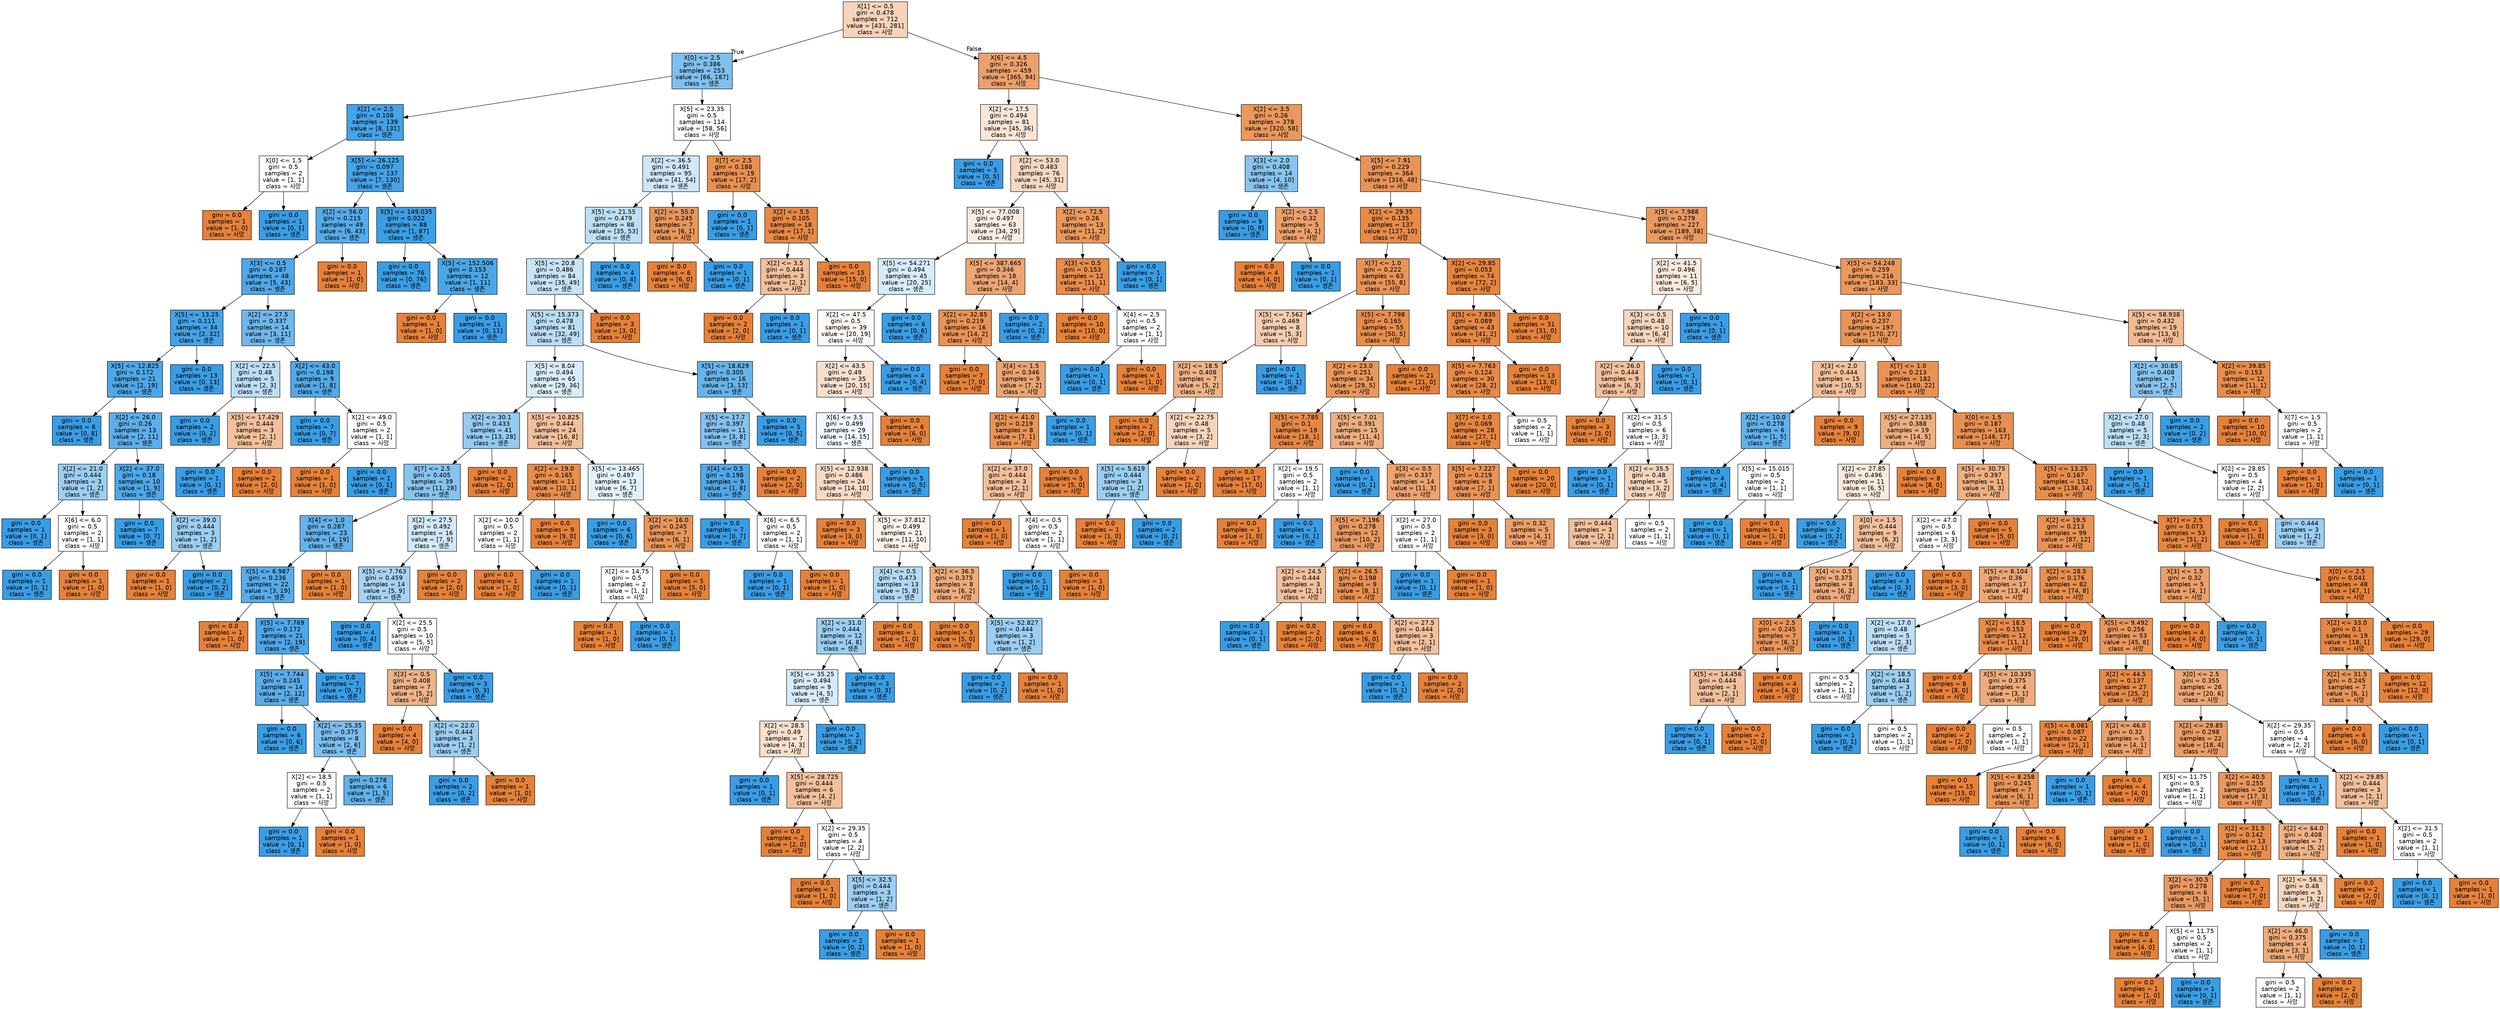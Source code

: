 digraph Tree {
node [shape=box, style="filled", color="black", fontname="helvetica"] ;
edge [fontname="helvetica"] ;
0 [label="X[1] <= 0.5\ngini = 0.478\nsamples = 712\nvalue = [431, 281]\nclass = 사망", fillcolor="#f6d3ba"] ;
1 [label="X[0] <= 2.5\ngini = 0.386\nsamples = 253\nvalue = [66, 187]\nclass = 생존", fillcolor="#7fc0ee"] ;
0 -> 1 [labeldistance=2.5, labelangle=45, headlabel="True"] ;
2 [label="X[2] <= 2.5\ngini = 0.108\nsamples = 139\nvalue = [8, 131]\nclass = 생존", fillcolor="#45a3e7"] ;
1 -> 2 ;
3 [label="X[0] <= 1.5\ngini = 0.5\nsamples = 2\nvalue = [1, 1]\nclass = 사망", fillcolor="#ffffff"] ;
2 -> 3 ;
4 [label="gini = 0.0\nsamples = 1\nvalue = [1, 0]\nclass = 사망", fillcolor="#e58139"] ;
3 -> 4 ;
5 [label="gini = 0.0\nsamples = 1\nvalue = [0, 1]\nclass = 생존", fillcolor="#399de5"] ;
3 -> 5 ;
6 [label="X[5] <= 26.125\ngini = 0.097\nsamples = 137\nvalue = [7, 130]\nclass = 생존", fillcolor="#44a2e6"] ;
2 -> 6 ;
7 [label="X[2] <= 56.0\ngini = 0.215\nsamples = 49\nvalue = [6, 43]\nclass = 생존", fillcolor="#55abe9"] ;
6 -> 7 ;
8 [label="X[3] <= 0.5\ngini = 0.187\nsamples = 48\nvalue = [5, 43]\nclass = 생존", fillcolor="#50a8e8"] ;
7 -> 8 ;
9 [label="X[5] <= 13.25\ngini = 0.111\nsamples = 34\nvalue = [2, 32]\nclass = 생존", fillcolor="#45a3e7"] ;
8 -> 9 ;
10 [label="X[5] <= 12.825\ngini = 0.172\nsamples = 21\nvalue = [2, 19]\nclass = 생존", fillcolor="#4ea7e8"] ;
9 -> 10 ;
11 [label="gini = 0.0\nsamples = 8\nvalue = [0, 8]\nclass = 생존", fillcolor="#399de5"] ;
10 -> 11 ;
12 [label="X[2] <= 26.0\ngini = 0.26\nsamples = 13\nvalue = [2, 11]\nclass = 생존", fillcolor="#5dafea"] ;
10 -> 12 ;
13 [label="X[2] <= 21.0\ngini = 0.444\nsamples = 3\nvalue = [1, 2]\nclass = 생존", fillcolor="#9ccef2"] ;
12 -> 13 ;
14 [label="gini = 0.0\nsamples = 1\nvalue = [0, 1]\nclass = 생존", fillcolor="#399de5"] ;
13 -> 14 ;
15 [label="X[6] <= 6.0\ngini = 0.5\nsamples = 2\nvalue = [1, 1]\nclass = 사망", fillcolor="#ffffff"] ;
13 -> 15 ;
16 [label="gini = 0.0\nsamples = 1\nvalue = [0, 1]\nclass = 생존", fillcolor="#399de5"] ;
15 -> 16 ;
17 [label="gini = 0.0\nsamples = 1\nvalue = [1, 0]\nclass = 사망", fillcolor="#e58139"] ;
15 -> 17 ;
18 [label="X[2] <= 37.0\ngini = 0.18\nsamples = 10\nvalue = [1, 9]\nclass = 생존", fillcolor="#4fa8e8"] ;
12 -> 18 ;
19 [label="gini = 0.0\nsamples = 7\nvalue = [0, 7]\nclass = 생존", fillcolor="#399de5"] ;
18 -> 19 ;
20 [label="X[2] <= 39.0\ngini = 0.444\nsamples = 3\nvalue = [1, 2]\nclass = 생존", fillcolor="#9ccef2"] ;
18 -> 20 ;
21 [label="gini = 0.0\nsamples = 1\nvalue = [1, 0]\nclass = 사망", fillcolor="#e58139"] ;
20 -> 21 ;
22 [label="gini = 0.0\nsamples = 2\nvalue = [0, 2]\nclass = 생존", fillcolor="#399de5"] ;
20 -> 22 ;
23 [label="gini = 0.0\nsamples = 13\nvalue = [0, 13]\nclass = 생존", fillcolor="#399de5"] ;
9 -> 23 ;
24 [label="X[2] <= 27.5\ngini = 0.337\nsamples = 14\nvalue = [3, 11]\nclass = 생존", fillcolor="#6fb8ec"] ;
8 -> 24 ;
25 [label="X[2] <= 22.5\ngini = 0.48\nsamples = 5\nvalue = [2, 3]\nclass = 생존", fillcolor="#bddef6"] ;
24 -> 25 ;
26 [label="gini = 0.0\nsamples = 2\nvalue = [0, 2]\nclass = 생존", fillcolor="#399de5"] ;
25 -> 26 ;
27 [label="X[5] <= 17.429\ngini = 0.444\nsamples = 3\nvalue = [2, 1]\nclass = 사망", fillcolor="#f2c09c"] ;
25 -> 27 ;
28 [label="gini = 0.0\nsamples = 1\nvalue = [0, 1]\nclass = 생존", fillcolor="#399de5"] ;
27 -> 28 ;
29 [label="gini = 0.0\nsamples = 2\nvalue = [2, 0]\nclass = 사망", fillcolor="#e58139"] ;
27 -> 29 ;
30 [label="X[2] <= 43.0\ngini = 0.198\nsamples = 9\nvalue = [1, 8]\nclass = 생존", fillcolor="#52a9e8"] ;
24 -> 30 ;
31 [label="gini = 0.0\nsamples = 7\nvalue = [0, 7]\nclass = 생존", fillcolor="#399de5"] ;
30 -> 31 ;
32 [label="X[2] <= 49.0\ngini = 0.5\nsamples = 2\nvalue = [1, 1]\nclass = 사망", fillcolor="#ffffff"] ;
30 -> 32 ;
33 [label="gini = 0.0\nsamples = 1\nvalue = [1, 0]\nclass = 사망", fillcolor="#e58139"] ;
32 -> 33 ;
34 [label="gini = 0.0\nsamples = 1\nvalue = [0, 1]\nclass = 생존", fillcolor="#399de5"] ;
32 -> 34 ;
35 [label="gini = 0.0\nsamples = 1\nvalue = [1, 0]\nclass = 사망", fillcolor="#e58139"] ;
7 -> 35 ;
36 [label="X[5] <= 149.035\ngini = 0.022\nsamples = 88\nvalue = [1, 87]\nclass = 생존", fillcolor="#3b9ee5"] ;
6 -> 36 ;
37 [label="gini = 0.0\nsamples = 76\nvalue = [0, 76]\nclass = 생존", fillcolor="#399de5"] ;
36 -> 37 ;
38 [label="X[5] <= 152.506\ngini = 0.153\nsamples = 12\nvalue = [1, 11]\nclass = 생존", fillcolor="#4ba6e7"] ;
36 -> 38 ;
39 [label="gini = 0.0\nsamples = 1\nvalue = [1, 0]\nclass = 사망", fillcolor="#e58139"] ;
38 -> 39 ;
40 [label="gini = 0.0\nsamples = 11\nvalue = [0, 11]\nclass = 생존", fillcolor="#399de5"] ;
38 -> 40 ;
41 [label="X[5] <= 23.35\ngini = 0.5\nsamples = 114\nvalue = [58, 56]\nclass = 사망", fillcolor="#fefbf8"] ;
1 -> 41 ;
42 [label="X[2] <= 36.5\ngini = 0.491\nsamples = 95\nvalue = [41, 54]\nclass = 생존", fillcolor="#cfe7f9"] ;
41 -> 42 ;
43 [label="X[5] <= 21.55\ngini = 0.479\nsamples = 88\nvalue = [35, 53]\nclass = 생존", fillcolor="#bcdef6"] ;
42 -> 43 ;
44 [label="X[5] <= 20.8\ngini = 0.486\nsamples = 84\nvalue = [35, 49]\nclass = 생존", fillcolor="#c6e3f8"] ;
43 -> 44 ;
45 [label="X[5] <= 15.373\ngini = 0.478\nsamples = 81\nvalue = [32, 49]\nclass = 생존", fillcolor="#baddf6"] ;
44 -> 45 ;
46 [label="X[5] <= 8.04\ngini = 0.494\nsamples = 65\nvalue = [29, 36]\nclass = 생존", fillcolor="#d9ecfa"] ;
45 -> 46 ;
47 [label="X[2] <= 30.1\ngini = 0.433\nsamples = 41\nvalue = [13, 28]\nclass = 생존", fillcolor="#95caf1"] ;
46 -> 47 ;
48 [label="X[7] <= 2.5\ngini = 0.405\nsamples = 39\nvalue = [11, 28]\nclass = 생존", fillcolor="#87c4ef"] ;
47 -> 48 ;
49 [label="X[4] <= 1.0\ngini = 0.287\nsamples = 23\nvalue = [4, 19]\nclass = 생존", fillcolor="#63b2ea"] ;
48 -> 49 ;
50 [label="X[5] <= 6.987\ngini = 0.236\nsamples = 22\nvalue = [3, 19]\nclass = 생존", fillcolor="#58ace9"] ;
49 -> 50 ;
51 [label="gini = 0.0\nsamples = 1\nvalue = [1, 0]\nclass = 사망", fillcolor="#e58139"] ;
50 -> 51 ;
52 [label="X[5] <= 7.769\ngini = 0.172\nsamples = 21\nvalue = [2, 19]\nclass = 생존", fillcolor="#4ea7e8"] ;
50 -> 52 ;
53 [label="X[5] <= 7.744\ngini = 0.245\nsamples = 14\nvalue = [2, 12]\nclass = 생존", fillcolor="#5aade9"] ;
52 -> 53 ;
54 [label="gini = 0.0\nsamples = 6\nvalue = [0, 6]\nclass = 생존", fillcolor="#399de5"] ;
53 -> 54 ;
55 [label="X[2] <= 25.35\ngini = 0.375\nsamples = 8\nvalue = [2, 6]\nclass = 생존", fillcolor="#7bbeee"] ;
53 -> 55 ;
56 [label="X[2] <= 18.5\ngini = 0.5\nsamples = 2\nvalue = [1, 1]\nclass = 사망", fillcolor="#ffffff"] ;
55 -> 56 ;
57 [label="gini = 0.0\nsamples = 1\nvalue = [0, 1]\nclass = 생존", fillcolor="#399de5"] ;
56 -> 57 ;
58 [label="gini = 0.0\nsamples = 1\nvalue = [1, 0]\nclass = 사망", fillcolor="#e58139"] ;
56 -> 58 ;
59 [label="gini = 0.278\nsamples = 6\nvalue = [1, 5]\nclass = 생존", fillcolor="#61b1ea"] ;
55 -> 59 ;
60 [label="gini = 0.0\nsamples = 7\nvalue = [0, 7]\nclass = 생존", fillcolor="#399de5"] ;
52 -> 60 ;
61 [label="gini = 0.0\nsamples = 1\nvalue = [1, 0]\nclass = 사망", fillcolor="#e58139"] ;
49 -> 61 ;
62 [label="X[2] <= 27.5\ngini = 0.492\nsamples = 16\nvalue = [7, 9]\nclass = 생존", fillcolor="#d3e9f9"] ;
48 -> 62 ;
63 [label="X[5] <= 7.763\ngini = 0.459\nsamples = 14\nvalue = [5, 9]\nclass = 생존", fillcolor="#a7d3f3"] ;
62 -> 63 ;
64 [label="gini = 0.0\nsamples = 4\nvalue = [0, 4]\nclass = 생존", fillcolor="#399de5"] ;
63 -> 64 ;
65 [label="X[2] <= 25.5\ngini = 0.5\nsamples = 10\nvalue = [5, 5]\nclass = 사망", fillcolor="#ffffff"] ;
63 -> 65 ;
66 [label="X[3] <= 0.5\ngini = 0.408\nsamples = 7\nvalue = [5, 2]\nclass = 사망", fillcolor="#efb388"] ;
65 -> 66 ;
67 [label="gini = 0.0\nsamples = 4\nvalue = [4, 0]\nclass = 사망", fillcolor="#e58139"] ;
66 -> 67 ;
68 [label="X[2] <= 22.0\ngini = 0.444\nsamples = 3\nvalue = [1, 2]\nclass = 생존", fillcolor="#9ccef2"] ;
66 -> 68 ;
69 [label="gini = 0.0\nsamples = 2\nvalue = [0, 2]\nclass = 생존", fillcolor="#399de5"] ;
68 -> 69 ;
70 [label="gini = 0.0\nsamples = 1\nvalue = [1, 0]\nclass = 사망", fillcolor="#e58139"] ;
68 -> 70 ;
71 [label="gini = 0.0\nsamples = 3\nvalue = [0, 3]\nclass = 생존", fillcolor="#399de5"] ;
65 -> 71 ;
72 [label="gini = 0.0\nsamples = 2\nvalue = [2, 0]\nclass = 사망", fillcolor="#e58139"] ;
62 -> 72 ;
73 [label="gini = 0.0\nsamples = 2\nvalue = [2, 0]\nclass = 사망", fillcolor="#e58139"] ;
47 -> 73 ;
74 [label="X[5] <= 10.825\ngini = 0.444\nsamples = 24\nvalue = [16, 8]\nclass = 사망", fillcolor="#f2c09c"] ;
46 -> 74 ;
75 [label="X[2] <= 19.0\ngini = 0.165\nsamples = 11\nvalue = [10, 1]\nclass = 사망", fillcolor="#e88e4d"] ;
74 -> 75 ;
76 [label="X[2] <= 10.0\ngini = 0.5\nsamples = 2\nvalue = [1, 1]\nclass = 사망", fillcolor="#ffffff"] ;
75 -> 76 ;
77 [label="gini = 0.0\nsamples = 1\nvalue = [1, 0]\nclass = 사망", fillcolor="#e58139"] ;
76 -> 77 ;
78 [label="gini = 0.0\nsamples = 1\nvalue = [0, 1]\nclass = 생존", fillcolor="#399de5"] ;
76 -> 78 ;
79 [label="gini = 0.0\nsamples = 9\nvalue = [9, 0]\nclass = 사망", fillcolor="#e58139"] ;
75 -> 79 ;
80 [label="X[5] <= 13.465\ngini = 0.497\nsamples = 13\nvalue = [6, 7]\nclass = 생존", fillcolor="#e3f1fb"] ;
74 -> 80 ;
81 [label="gini = 0.0\nsamples = 6\nvalue = [0, 6]\nclass = 생존", fillcolor="#399de5"] ;
80 -> 81 ;
82 [label="X[2] <= 16.0\ngini = 0.245\nsamples = 7\nvalue = [6, 1]\nclass = 사망", fillcolor="#e9965a"] ;
80 -> 82 ;
83 [label="X[2] <= 14.75\ngini = 0.5\nsamples = 2\nvalue = [1, 1]\nclass = 사망", fillcolor="#ffffff"] ;
82 -> 83 ;
84 [label="gini = 0.0\nsamples = 1\nvalue = [1, 0]\nclass = 사망", fillcolor="#e58139"] ;
83 -> 84 ;
85 [label="gini = 0.0\nsamples = 1\nvalue = [0, 1]\nclass = 생존", fillcolor="#399de5"] ;
83 -> 85 ;
86 [label="gini = 0.0\nsamples = 5\nvalue = [5, 0]\nclass = 사망", fillcolor="#e58139"] ;
82 -> 86 ;
87 [label="X[5] <= 18.629\ngini = 0.305\nsamples = 16\nvalue = [3, 13]\nclass = 생존", fillcolor="#67b4eb"] ;
45 -> 87 ;
88 [label="X[5] <= 17.7\ngini = 0.397\nsamples = 11\nvalue = [3, 8]\nclass = 생존", fillcolor="#83c2ef"] ;
87 -> 88 ;
89 [label="X[4] <= 0.5\ngini = 0.198\nsamples = 9\nvalue = [1, 8]\nclass = 생존", fillcolor="#52a9e8"] ;
88 -> 89 ;
90 [label="gini = 0.0\nsamples = 7\nvalue = [0, 7]\nclass = 생존", fillcolor="#399de5"] ;
89 -> 90 ;
91 [label="X[6] <= 6.5\ngini = 0.5\nsamples = 2\nvalue = [1, 1]\nclass = 사망", fillcolor="#ffffff"] ;
89 -> 91 ;
92 [label="gini = 0.0\nsamples = 1\nvalue = [0, 1]\nclass = 생존", fillcolor="#399de5"] ;
91 -> 92 ;
93 [label="gini = 0.0\nsamples = 1\nvalue = [1, 0]\nclass = 사망", fillcolor="#e58139"] ;
91 -> 93 ;
94 [label="gini = 0.0\nsamples = 2\nvalue = [2, 0]\nclass = 사망", fillcolor="#e58139"] ;
88 -> 94 ;
95 [label="gini = 0.0\nsamples = 5\nvalue = [0, 5]\nclass = 생존", fillcolor="#399de5"] ;
87 -> 95 ;
96 [label="gini = 0.0\nsamples = 3\nvalue = [3, 0]\nclass = 사망", fillcolor="#e58139"] ;
44 -> 96 ;
97 [label="gini = 0.0\nsamples = 4\nvalue = [0, 4]\nclass = 생존", fillcolor="#399de5"] ;
43 -> 97 ;
98 [label="X[2] <= 55.0\ngini = 0.245\nsamples = 7\nvalue = [6, 1]\nclass = 사망", fillcolor="#e9965a"] ;
42 -> 98 ;
99 [label="gini = 0.0\nsamples = 6\nvalue = [6, 0]\nclass = 사망", fillcolor="#e58139"] ;
98 -> 99 ;
100 [label="gini = 0.0\nsamples = 1\nvalue = [0, 1]\nclass = 생존", fillcolor="#399de5"] ;
98 -> 100 ;
101 [label="X[7] <= 2.5\ngini = 0.188\nsamples = 19\nvalue = [17, 2]\nclass = 사망", fillcolor="#e89050"] ;
41 -> 101 ;
102 [label="gini = 0.0\nsamples = 1\nvalue = [0, 1]\nclass = 생존", fillcolor="#399de5"] ;
101 -> 102 ;
103 [label="X[2] <= 5.5\ngini = 0.105\nsamples = 18\nvalue = [17, 1]\nclass = 사망", fillcolor="#e78845"] ;
101 -> 103 ;
104 [label="X[2] <= 3.5\ngini = 0.444\nsamples = 3\nvalue = [2, 1]\nclass = 사망", fillcolor="#f2c09c"] ;
103 -> 104 ;
105 [label="gini = 0.0\nsamples = 2\nvalue = [2, 0]\nclass = 사망", fillcolor="#e58139"] ;
104 -> 105 ;
106 [label="gini = 0.0\nsamples = 1\nvalue = [0, 1]\nclass = 생존", fillcolor="#399de5"] ;
104 -> 106 ;
107 [label="gini = 0.0\nsamples = 15\nvalue = [15, 0]\nclass = 사망", fillcolor="#e58139"] ;
103 -> 107 ;
108 [label="X[6] <= 4.5\ngini = 0.326\nsamples = 459\nvalue = [365, 94]\nclass = 사망", fillcolor="#eca16c"] ;
0 -> 108 [labeldistance=2.5, labelangle=-45, headlabel="False"] ;
109 [label="X[2] <= 17.5\ngini = 0.494\nsamples = 81\nvalue = [45, 36]\nclass = 사망", fillcolor="#fae6d7"] ;
108 -> 109 ;
110 [label="gini = 0.0\nsamples = 5\nvalue = [0, 5]\nclass = 생존", fillcolor="#399de5"] ;
109 -> 110 ;
111 [label="X[2] <= 53.0\ngini = 0.483\nsamples = 76\nvalue = [45, 31]\nclass = 사망", fillcolor="#f7d8c1"] ;
109 -> 111 ;
112 [label="X[5] <= 77.008\ngini = 0.497\nsamples = 63\nvalue = [34, 29]\nclass = 사망", fillcolor="#fbece2"] ;
111 -> 112 ;
113 [label="X[5] <= 54.271\ngini = 0.494\nsamples = 45\nvalue = [20, 25]\nclass = 생존", fillcolor="#d7ebfa"] ;
112 -> 113 ;
114 [label="X[2] <= 47.5\ngini = 0.5\nsamples = 39\nvalue = [20, 19]\nclass = 사망", fillcolor="#fef9f5"] ;
113 -> 114 ;
115 [label="X[2] <= 43.5\ngini = 0.49\nsamples = 35\nvalue = [20, 15]\nclass = 사망", fillcolor="#f8e0ce"] ;
114 -> 115 ;
116 [label="X[6] <= 3.5\ngini = 0.499\nsamples = 29\nvalue = [14, 15]\nclass = 생존", fillcolor="#f2f8fd"] ;
115 -> 116 ;
117 [label="X[5] <= 12.938\ngini = 0.486\nsamples = 24\nvalue = [14, 10]\nclass = 사망", fillcolor="#f8dbc6"] ;
116 -> 117 ;
118 [label="gini = 0.0\nsamples = 3\nvalue = [3, 0]\nclass = 사망", fillcolor="#e58139"] ;
117 -> 118 ;
119 [label="X[5] <= 37.812\ngini = 0.499\nsamples = 21\nvalue = [11, 10]\nclass = 사망", fillcolor="#fdf4ed"] ;
117 -> 119 ;
120 [label="X[4] <= 0.5\ngini = 0.473\nsamples = 13\nvalue = [5, 8]\nclass = 생존", fillcolor="#b5daf5"] ;
119 -> 120 ;
121 [label="X[2] <= 31.0\ngini = 0.444\nsamples = 12\nvalue = [4, 8]\nclass = 생존", fillcolor="#9ccef2"] ;
120 -> 121 ;
122 [label="X[5] <= 35.25\ngini = 0.494\nsamples = 9\nvalue = [4, 5]\nclass = 생존", fillcolor="#d7ebfa"] ;
121 -> 122 ;
123 [label="X[2] <= 28.5\ngini = 0.49\nsamples = 7\nvalue = [4, 3]\nclass = 사망", fillcolor="#f8e0ce"] ;
122 -> 123 ;
124 [label="gini = 0.0\nsamples = 1\nvalue = [0, 1]\nclass = 생존", fillcolor="#399de5"] ;
123 -> 124 ;
125 [label="X[5] <= 28.725\ngini = 0.444\nsamples = 6\nvalue = [4, 2]\nclass = 사망", fillcolor="#f2c09c"] ;
123 -> 125 ;
126 [label="gini = 0.0\nsamples = 2\nvalue = [2, 0]\nclass = 사망", fillcolor="#e58139"] ;
125 -> 126 ;
127 [label="X[2] <= 29.35\ngini = 0.5\nsamples = 4\nvalue = [2, 2]\nclass = 사망", fillcolor="#ffffff"] ;
125 -> 127 ;
128 [label="gini = 0.0\nsamples = 1\nvalue = [1, 0]\nclass = 사망", fillcolor="#e58139"] ;
127 -> 128 ;
129 [label="X[5] <= 32.5\ngini = 0.444\nsamples = 3\nvalue = [1, 2]\nclass = 생존", fillcolor="#9ccef2"] ;
127 -> 129 ;
130 [label="gini = 0.0\nsamples = 2\nvalue = [0, 2]\nclass = 생존", fillcolor="#399de5"] ;
129 -> 130 ;
131 [label="gini = 0.0\nsamples = 1\nvalue = [1, 0]\nclass = 사망", fillcolor="#e58139"] ;
129 -> 131 ;
132 [label="gini = 0.0\nsamples = 2\nvalue = [0, 2]\nclass = 생존", fillcolor="#399de5"] ;
122 -> 132 ;
133 [label="gini = 0.0\nsamples = 3\nvalue = [0, 3]\nclass = 생존", fillcolor="#399de5"] ;
121 -> 133 ;
134 [label="gini = 0.0\nsamples = 1\nvalue = [1, 0]\nclass = 사망", fillcolor="#e58139"] ;
120 -> 134 ;
135 [label="X[2] <= 36.5\ngini = 0.375\nsamples = 8\nvalue = [6, 2]\nclass = 사망", fillcolor="#eeab7b"] ;
119 -> 135 ;
136 [label="gini = 0.0\nsamples = 5\nvalue = [5, 0]\nclass = 사망", fillcolor="#e58139"] ;
135 -> 136 ;
137 [label="X[5] <= 52.827\ngini = 0.444\nsamples = 3\nvalue = [1, 2]\nclass = 생존", fillcolor="#9ccef2"] ;
135 -> 137 ;
138 [label="gini = 0.0\nsamples = 2\nvalue = [0, 2]\nclass = 생존", fillcolor="#399de5"] ;
137 -> 138 ;
139 [label="gini = 0.0\nsamples = 1\nvalue = [1, 0]\nclass = 사망", fillcolor="#e58139"] ;
137 -> 139 ;
140 [label="gini = 0.0\nsamples = 5\nvalue = [0, 5]\nclass = 생존", fillcolor="#399de5"] ;
116 -> 140 ;
141 [label="gini = 0.0\nsamples = 6\nvalue = [6, 0]\nclass = 사망", fillcolor="#e58139"] ;
115 -> 141 ;
142 [label="gini = 0.0\nsamples = 4\nvalue = [0, 4]\nclass = 생존", fillcolor="#399de5"] ;
114 -> 142 ;
143 [label="gini = 0.0\nsamples = 6\nvalue = [0, 6]\nclass = 생존", fillcolor="#399de5"] ;
113 -> 143 ;
144 [label="X[5] <= 387.665\ngini = 0.346\nsamples = 18\nvalue = [14, 4]\nclass = 사망", fillcolor="#eca572"] ;
112 -> 144 ;
145 [label="X[2] <= 32.85\ngini = 0.219\nsamples = 16\nvalue = [14, 2]\nclass = 사망", fillcolor="#e99355"] ;
144 -> 145 ;
146 [label="gini = 0.0\nsamples = 7\nvalue = [7, 0]\nclass = 사망", fillcolor="#e58139"] ;
145 -> 146 ;
147 [label="X[4] <= 1.5\ngini = 0.346\nsamples = 9\nvalue = [7, 2]\nclass = 사망", fillcolor="#eca572"] ;
145 -> 147 ;
148 [label="X[2] <= 41.0\ngini = 0.219\nsamples = 8\nvalue = [7, 1]\nclass = 사망", fillcolor="#e99355"] ;
147 -> 148 ;
149 [label="X[2] <= 37.0\ngini = 0.444\nsamples = 3\nvalue = [2, 1]\nclass = 사망", fillcolor="#f2c09c"] ;
148 -> 149 ;
150 [label="gini = 0.0\nsamples = 1\nvalue = [1, 0]\nclass = 사망", fillcolor="#e58139"] ;
149 -> 150 ;
151 [label="X[4] <= 0.5\ngini = 0.5\nsamples = 2\nvalue = [1, 1]\nclass = 사망", fillcolor="#ffffff"] ;
149 -> 151 ;
152 [label="gini = 0.0\nsamples = 1\nvalue = [0, 1]\nclass = 생존", fillcolor="#399de5"] ;
151 -> 152 ;
153 [label="gini = 0.0\nsamples = 1\nvalue = [1, 0]\nclass = 사망", fillcolor="#e58139"] ;
151 -> 153 ;
154 [label="gini = 0.0\nsamples = 5\nvalue = [5, 0]\nclass = 사망", fillcolor="#e58139"] ;
148 -> 154 ;
155 [label="gini = 0.0\nsamples = 1\nvalue = [0, 1]\nclass = 생존", fillcolor="#399de5"] ;
147 -> 155 ;
156 [label="gini = 0.0\nsamples = 2\nvalue = [0, 2]\nclass = 생존", fillcolor="#399de5"] ;
144 -> 156 ;
157 [label="X[2] <= 72.5\ngini = 0.26\nsamples = 13\nvalue = [11, 2]\nclass = 사망", fillcolor="#ea985d"] ;
111 -> 157 ;
158 [label="X[3] <= 0.5\ngini = 0.153\nsamples = 12\nvalue = [11, 1]\nclass = 사망", fillcolor="#e78c4b"] ;
157 -> 158 ;
159 [label="gini = 0.0\nsamples = 10\nvalue = [10, 0]\nclass = 사망", fillcolor="#e58139"] ;
158 -> 159 ;
160 [label="X[4] <= 2.5\ngini = 0.5\nsamples = 2\nvalue = [1, 1]\nclass = 사망", fillcolor="#ffffff"] ;
158 -> 160 ;
161 [label="gini = 0.0\nsamples = 1\nvalue = [0, 1]\nclass = 생존", fillcolor="#399de5"] ;
160 -> 161 ;
162 [label="gini = 0.0\nsamples = 1\nvalue = [1, 0]\nclass = 사망", fillcolor="#e58139"] ;
160 -> 162 ;
163 [label="gini = 0.0\nsamples = 1\nvalue = [0, 1]\nclass = 생존", fillcolor="#399de5"] ;
157 -> 163 ;
164 [label="X[2] <= 3.5\ngini = 0.26\nsamples = 378\nvalue = [320, 58]\nclass = 사망", fillcolor="#ea985d"] ;
108 -> 164 ;
165 [label="X[3] <= 2.0\ngini = 0.408\nsamples = 14\nvalue = [4, 10]\nclass = 생존", fillcolor="#88c4ef"] ;
164 -> 165 ;
166 [label="gini = 0.0\nsamples = 9\nvalue = [0, 9]\nclass = 생존", fillcolor="#399de5"] ;
165 -> 166 ;
167 [label="X[2] <= 2.5\ngini = 0.32\nsamples = 5\nvalue = [4, 1]\nclass = 사망", fillcolor="#eca06a"] ;
165 -> 167 ;
168 [label="gini = 0.0\nsamples = 4\nvalue = [4, 0]\nclass = 사망", fillcolor="#e58139"] ;
167 -> 168 ;
169 [label="gini = 0.0\nsamples = 1\nvalue = [0, 1]\nclass = 생존", fillcolor="#399de5"] ;
167 -> 169 ;
170 [label="X[5] <= 7.91\ngini = 0.229\nsamples = 364\nvalue = [316, 48]\nclass = 사망", fillcolor="#e99457"] ;
164 -> 170 ;
171 [label="X[2] <= 29.35\ngini = 0.135\nsamples = 137\nvalue = [127, 10]\nclass = 사망", fillcolor="#e78b49"] ;
170 -> 171 ;
172 [label="X[7] <= 1.0\ngini = 0.222\nsamples = 63\nvalue = [55, 8]\nclass = 사망", fillcolor="#e99356"] ;
171 -> 172 ;
173 [label="X[5] <= 7.562\ngini = 0.469\nsamples = 8\nvalue = [5, 3]\nclass = 사망", fillcolor="#f5cdb0"] ;
172 -> 173 ;
174 [label="X[2] <= 18.5\ngini = 0.408\nsamples = 7\nvalue = [5, 2]\nclass = 사망", fillcolor="#efb388"] ;
173 -> 174 ;
175 [label="gini = 0.0\nsamples = 2\nvalue = [2, 0]\nclass = 사망", fillcolor="#e58139"] ;
174 -> 175 ;
176 [label="X[2] <= 22.75\ngini = 0.48\nsamples = 5\nvalue = [3, 2]\nclass = 사망", fillcolor="#f6d5bd"] ;
174 -> 176 ;
177 [label="X[5] <= 5.619\ngini = 0.444\nsamples = 3\nvalue = [1, 2]\nclass = 생존", fillcolor="#9ccef2"] ;
176 -> 177 ;
178 [label="gini = 0.0\nsamples = 1\nvalue = [1, 0]\nclass = 사망", fillcolor="#e58139"] ;
177 -> 178 ;
179 [label="gini = 0.0\nsamples = 2\nvalue = [0, 2]\nclass = 생존", fillcolor="#399de5"] ;
177 -> 179 ;
180 [label="gini = 0.0\nsamples = 2\nvalue = [2, 0]\nclass = 사망", fillcolor="#e58139"] ;
176 -> 180 ;
181 [label="gini = 0.0\nsamples = 1\nvalue = [0, 1]\nclass = 생존", fillcolor="#399de5"] ;
173 -> 181 ;
182 [label="X[5] <= 7.798\ngini = 0.165\nsamples = 55\nvalue = [50, 5]\nclass = 사망", fillcolor="#e88e4d"] ;
172 -> 182 ;
183 [label="X[2] <= 23.0\ngini = 0.251\nsamples = 34\nvalue = [29, 5]\nclass = 사망", fillcolor="#e9975b"] ;
182 -> 183 ;
184 [label="X[5] <= 7.785\ngini = 0.1\nsamples = 19\nvalue = [18, 1]\nclass = 사망", fillcolor="#e68844"] ;
183 -> 184 ;
185 [label="gini = 0.0\nsamples = 17\nvalue = [17, 0]\nclass = 사망", fillcolor="#e58139"] ;
184 -> 185 ;
186 [label="X[2] <= 19.5\ngini = 0.5\nsamples = 2\nvalue = [1, 1]\nclass = 사망", fillcolor="#ffffff"] ;
184 -> 186 ;
187 [label="gini = 0.0\nsamples = 1\nvalue = [1, 0]\nclass = 사망", fillcolor="#e58139"] ;
186 -> 187 ;
188 [label="gini = 0.0\nsamples = 1\nvalue = [0, 1]\nclass = 생존", fillcolor="#399de5"] ;
186 -> 188 ;
189 [label="X[5] <= 7.01\ngini = 0.391\nsamples = 15\nvalue = [11, 4]\nclass = 사망", fillcolor="#eeaf81"] ;
183 -> 189 ;
190 [label="gini = 0.0\nsamples = 1\nvalue = [0, 1]\nclass = 생존", fillcolor="#399de5"] ;
189 -> 190 ;
191 [label="X[3] <= 0.5\ngini = 0.337\nsamples = 14\nvalue = [11, 3]\nclass = 사망", fillcolor="#eca36f"] ;
189 -> 191 ;
192 [label="X[5] <= 7.196\ngini = 0.278\nsamples = 12\nvalue = [10, 2]\nclass = 사망", fillcolor="#ea9a61"] ;
191 -> 192 ;
193 [label="X[2] <= 24.5\ngini = 0.444\nsamples = 3\nvalue = [2, 1]\nclass = 사망", fillcolor="#f2c09c"] ;
192 -> 193 ;
194 [label="gini = 0.0\nsamples = 1\nvalue = [0, 1]\nclass = 생존", fillcolor="#399de5"] ;
193 -> 194 ;
195 [label="gini = 0.0\nsamples = 2\nvalue = [2, 0]\nclass = 사망", fillcolor="#e58139"] ;
193 -> 195 ;
196 [label="X[2] <= 26.5\ngini = 0.198\nsamples = 9\nvalue = [8, 1]\nclass = 사망", fillcolor="#e89152"] ;
192 -> 196 ;
197 [label="gini = 0.0\nsamples = 6\nvalue = [6, 0]\nclass = 사망", fillcolor="#e58139"] ;
196 -> 197 ;
198 [label="X[2] <= 27.5\ngini = 0.444\nsamples = 3\nvalue = [2, 1]\nclass = 사망", fillcolor="#f2c09c"] ;
196 -> 198 ;
199 [label="gini = 0.0\nsamples = 1\nvalue = [0, 1]\nclass = 생존", fillcolor="#399de5"] ;
198 -> 199 ;
200 [label="gini = 0.0\nsamples = 2\nvalue = [2, 0]\nclass = 사망", fillcolor="#e58139"] ;
198 -> 200 ;
201 [label="X[2] <= 27.0\ngini = 0.5\nsamples = 2\nvalue = [1, 1]\nclass = 사망", fillcolor="#ffffff"] ;
191 -> 201 ;
202 [label="gini = 0.0\nsamples = 1\nvalue = [0, 1]\nclass = 생존", fillcolor="#399de5"] ;
201 -> 202 ;
203 [label="gini = 0.0\nsamples = 1\nvalue = [1, 0]\nclass = 사망", fillcolor="#e58139"] ;
201 -> 203 ;
204 [label="gini = 0.0\nsamples = 21\nvalue = [21, 0]\nclass = 사망", fillcolor="#e58139"] ;
182 -> 204 ;
205 [label="X[2] <= 29.85\ngini = 0.053\nsamples = 74\nvalue = [72, 2]\nclass = 사망", fillcolor="#e6843e"] ;
171 -> 205 ;
206 [label="X[5] <= 7.835\ngini = 0.089\nsamples = 43\nvalue = [41, 2]\nclass = 사망", fillcolor="#e68743"] ;
205 -> 206 ;
207 [label="X[5] <= 7.763\ngini = 0.124\nsamples = 30\nvalue = [28, 2]\nclass = 사망", fillcolor="#e78a47"] ;
206 -> 207 ;
208 [label="X[7] <= 1.0\ngini = 0.069\nsamples = 28\nvalue = [27, 1]\nclass = 사망", fillcolor="#e68640"] ;
207 -> 208 ;
209 [label="X[5] <= 7.227\ngini = 0.219\nsamples = 8\nvalue = [7, 1]\nclass = 사망", fillcolor="#e99355"] ;
208 -> 209 ;
210 [label="gini = 0.0\nsamples = 3\nvalue = [3, 0]\nclass = 사망", fillcolor="#e58139"] ;
209 -> 210 ;
211 [label="gini = 0.32\nsamples = 5\nvalue = [4, 1]\nclass = 사망", fillcolor="#eca06a"] ;
209 -> 211 ;
212 [label="gini = 0.0\nsamples = 20\nvalue = [20, 0]\nclass = 사망", fillcolor="#e58139"] ;
208 -> 212 ;
213 [label="gini = 0.5\nsamples = 2\nvalue = [1, 1]\nclass = 사망", fillcolor="#ffffff"] ;
207 -> 213 ;
214 [label="gini = 0.0\nsamples = 13\nvalue = [13, 0]\nclass = 사망", fillcolor="#e58139"] ;
206 -> 214 ;
215 [label="gini = 0.0\nsamples = 31\nvalue = [31, 0]\nclass = 사망", fillcolor="#e58139"] ;
205 -> 215 ;
216 [label="X[5] <= 7.988\ngini = 0.279\nsamples = 227\nvalue = [189, 38]\nclass = 사망", fillcolor="#ea9a61"] ;
170 -> 216 ;
217 [label="X[2] <= 41.5\ngini = 0.496\nsamples = 11\nvalue = [6, 5]\nclass = 사망", fillcolor="#fbeade"] ;
216 -> 217 ;
218 [label="X[3] <= 0.5\ngini = 0.48\nsamples = 10\nvalue = [6, 4]\nclass = 사망", fillcolor="#f6d5bd"] ;
217 -> 218 ;
219 [label="X[2] <= 26.0\ngini = 0.444\nsamples = 9\nvalue = [6, 3]\nclass = 사망", fillcolor="#f2c09c"] ;
218 -> 219 ;
220 [label="gini = 0.0\nsamples = 3\nvalue = [3, 0]\nclass = 사망", fillcolor="#e58139"] ;
219 -> 220 ;
221 [label="X[2] <= 31.5\ngini = 0.5\nsamples = 6\nvalue = [3, 3]\nclass = 사망", fillcolor="#ffffff"] ;
219 -> 221 ;
222 [label="gini = 0.0\nsamples = 1\nvalue = [0, 1]\nclass = 생존", fillcolor="#399de5"] ;
221 -> 222 ;
223 [label="X[2] <= 35.5\ngini = 0.48\nsamples = 5\nvalue = [3, 2]\nclass = 사망", fillcolor="#f6d5bd"] ;
221 -> 223 ;
224 [label="gini = 0.444\nsamples = 3\nvalue = [2, 1]\nclass = 사망", fillcolor="#f2c09c"] ;
223 -> 224 ;
225 [label="gini = 0.5\nsamples = 2\nvalue = [1, 1]\nclass = 사망", fillcolor="#ffffff"] ;
223 -> 225 ;
226 [label="gini = 0.0\nsamples = 1\nvalue = [0, 1]\nclass = 생존", fillcolor="#399de5"] ;
218 -> 226 ;
227 [label="gini = 0.0\nsamples = 1\nvalue = [0, 1]\nclass = 생존", fillcolor="#399de5"] ;
217 -> 227 ;
228 [label="X[5] <= 54.248\ngini = 0.259\nsamples = 216\nvalue = [183, 33]\nclass = 사망", fillcolor="#ea985d"] ;
216 -> 228 ;
229 [label="X[2] <= 13.0\ngini = 0.237\nsamples = 197\nvalue = [170, 27]\nclass = 사망", fillcolor="#e99558"] ;
228 -> 229 ;
230 [label="X[3] <= 2.0\ngini = 0.444\nsamples = 15\nvalue = [10, 5]\nclass = 사망", fillcolor="#f2c09c"] ;
229 -> 230 ;
231 [label="X[2] <= 10.0\ngini = 0.278\nsamples = 6\nvalue = [1, 5]\nclass = 생존", fillcolor="#61b1ea"] ;
230 -> 231 ;
232 [label="gini = 0.0\nsamples = 4\nvalue = [0, 4]\nclass = 생존", fillcolor="#399de5"] ;
231 -> 232 ;
233 [label="X[5] <= 15.015\ngini = 0.5\nsamples = 2\nvalue = [1, 1]\nclass = 사망", fillcolor="#ffffff"] ;
231 -> 233 ;
234 [label="gini = 0.0\nsamples = 1\nvalue = [0, 1]\nclass = 생존", fillcolor="#399de5"] ;
233 -> 234 ;
235 [label="gini = 0.0\nsamples = 1\nvalue = [1, 0]\nclass = 사망", fillcolor="#e58139"] ;
233 -> 235 ;
236 [label="gini = 0.0\nsamples = 9\nvalue = [9, 0]\nclass = 사망", fillcolor="#e58139"] ;
230 -> 236 ;
237 [label="X[7] <= 1.0\ngini = 0.213\nsamples = 182\nvalue = [160, 22]\nclass = 사망", fillcolor="#e99254"] ;
229 -> 237 ;
238 [label="X[5] <= 27.135\ngini = 0.388\nsamples = 19\nvalue = [14, 5]\nclass = 사망", fillcolor="#eeae80"] ;
237 -> 238 ;
239 [label="X[2] <= 27.85\ngini = 0.496\nsamples = 11\nvalue = [6, 5]\nclass = 사망", fillcolor="#fbeade"] ;
238 -> 239 ;
240 [label="gini = 0.0\nsamples = 2\nvalue = [0, 2]\nclass = 생존", fillcolor="#399de5"] ;
239 -> 240 ;
241 [label="X[0] <= 1.5\ngini = 0.444\nsamples = 9\nvalue = [6, 3]\nclass = 사망", fillcolor="#f2c09c"] ;
239 -> 241 ;
242 [label="gini = 0.0\nsamples = 1\nvalue = [0, 1]\nclass = 생존", fillcolor="#399de5"] ;
241 -> 242 ;
243 [label="X[4] <= 0.5\ngini = 0.375\nsamples = 8\nvalue = [6, 2]\nclass = 사망", fillcolor="#eeab7b"] ;
241 -> 243 ;
244 [label="X[0] <= 2.5\ngini = 0.245\nsamples = 7\nvalue = [6, 1]\nclass = 사망", fillcolor="#e9965a"] ;
243 -> 244 ;
245 [label="X[5] <= 14.456\ngini = 0.444\nsamples = 3\nvalue = [2, 1]\nclass = 사망", fillcolor="#f2c09c"] ;
244 -> 245 ;
246 [label="gini = 0.0\nsamples = 1\nvalue = [0, 1]\nclass = 생존", fillcolor="#399de5"] ;
245 -> 246 ;
247 [label="gini = 0.0\nsamples = 2\nvalue = [2, 0]\nclass = 사망", fillcolor="#e58139"] ;
245 -> 247 ;
248 [label="gini = 0.0\nsamples = 4\nvalue = [4, 0]\nclass = 사망", fillcolor="#e58139"] ;
244 -> 248 ;
249 [label="gini = 0.0\nsamples = 1\nvalue = [0, 1]\nclass = 생존", fillcolor="#399de5"] ;
243 -> 249 ;
250 [label="gini = 0.0\nsamples = 8\nvalue = [8, 0]\nclass = 사망", fillcolor="#e58139"] ;
238 -> 250 ;
251 [label="X[0] <= 1.5\ngini = 0.187\nsamples = 163\nvalue = [146, 17]\nclass = 사망", fillcolor="#e89050"] ;
237 -> 251 ;
252 [label="X[5] <= 30.75\ngini = 0.397\nsamples = 11\nvalue = [8, 3]\nclass = 사망", fillcolor="#efb083"] ;
251 -> 252 ;
253 [label="X[2] <= 47.0\ngini = 0.5\nsamples = 6\nvalue = [3, 3]\nclass = 사망", fillcolor="#ffffff"] ;
252 -> 253 ;
254 [label="gini = 0.0\nsamples = 3\nvalue = [0, 3]\nclass = 생존", fillcolor="#399de5"] ;
253 -> 254 ;
255 [label="gini = 0.0\nsamples = 3\nvalue = [3, 0]\nclass = 사망", fillcolor="#e58139"] ;
253 -> 255 ;
256 [label="gini = 0.0\nsamples = 5\nvalue = [5, 0]\nclass = 사망", fillcolor="#e58139"] ;
252 -> 256 ;
257 [label="X[5] <= 13.25\ngini = 0.167\nsamples = 152\nvalue = [138, 14]\nclass = 사망", fillcolor="#e88e4d"] ;
251 -> 257 ;
258 [label="X[2] <= 19.5\ngini = 0.213\nsamples = 99\nvalue = [87, 12]\nclass = 사망", fillcolor="#e99254"] ;
257 -> 258 ;
259 [label="X[5] <= 8.104\ngini = 0.36\nsamples = 17\nvalue = [13, 4]\nclass = 사망", fillcolor="#eda876"] ;
258 -> 259 ;
260 [label="X[2] <= 17.0\ngini = 0.48\nsamples = 5\nvalue = [2, 3]\nclass = 생존", fillcolor="#bddef6"] ;
259 -> 260 ;
261 [label="gini = 0.5\nsamples = 2\nvalue = [1, 1]\nclass = 사망", fillcolor="#ffffff"] ;
260 -> 261 ;
262 [label="X[2] <= 18.5\ngini = 0.444\nsamples = 3\nvalue = [1, 2]\nclass = 생존", fillcolor="#9ccef2"] ;
260 -> 262 ;
263 [label="gini = 0.0\nsamples = 1\nvalue = [0, 1]\nclass = 생존", fillcolor="#399de5"] ;
262 -> 263 ;
264 [label="gini = 0.5\nsamples = 2\nvalue = [1, 1]\nclass = 사망", fillcolor="#ffffff"] ;
262 -> 264 ;
265 [label="X[2] <= 18.5\ngini = 0.153\nsamples = 12\nvalue = [11, 1]\nclass = 사망", fillcolor="#e78c4b"] ;
259 -> 265 ;
266 [label="gini = 0.0\nsamples = 8\nvalue = [8, 0]\nclass = 사망", fillcolor="#e58139"] ;
265 -> 266 ;
267 [label="X[5] <= 10.335\ngini = 0.375\nsamples = 4\nvalue = [3, 1]\nclass = 사망", fillcolor="#eeab7b"] ;
265 -> 267 ;
268 [label="gini = 0.0\nsamples = 2\nvalue = [2, 0]\nclass = 사망", fillcolor="#e58139"] ;
267 -> 268 ;
269 [label="gini = 0.5\nsamples = 2\nvalue = [1, 1]\nclass = 사망", fillcolor="#ffffff"] ;
267 -> 269 ;
270 [label="X[2] <= 28.5\ngini = 0.176\nsamples = 82\nvalue = [74, 8]\nclass = 사망", fillcolor="#e88f4e"] ;
258 -> 270 ;
271 [label="gini = 0.0\nsamples = 29\nvalue = [29, 0]\nclass = 사망", fillcolor="#e58139"] ;
270 -> 271 ;
272 [label="X[5] <= 9.492\ngini = 0.256\nsamples = 53\nvalue = [45, 8]\nclass = 사망", fillcolor="#ea975c"] ;
270 -> 272 ;
273 [label="X[2] <= 44.5\ngini = 0.137\nsamples = 27\nvalue = [25, 2]\nclass = 사망", fillcolor="#e78b49"] ;
272 -> 273 ;
274 [label="X[5] <= 8.081\ngini = 0.087\nsamples = 22\nvalue = [21, 1]\nclass = 사망", fillcolor="#e68742"] ;
273 -> 274 ;
275 [label="gini = 0.0\nsamples = 15\nvalue = [15, 0]\nclass = 사망", fillcolor="#e58139"] ;
274 -> 275 ;
276 [label="X[5] <= 8.258\ngini = 0.245\nsamples = 7\nvalue = [6, 1]\nclass = 사망", fillcolor="#e9965a"] ;
274 -> 276 ;
277 [label="gini = 0.0\nsamples = 1\nvalue = [0, 1]\nclass = 생존", fillcolor="#399de5"] ;
276 -> 277 ;
278 [label="gini = 0.0\nsamples = 6\nvalue = [6, 0]\nclass = 사망", fillcolor="#e58139"] ;
276 -> 278 ;
279 [label="X[2] <= 46.0\ngini = 0.32\nsamples = 5\nvalue = [4, 1]\nclass = 사망", fillcolor="#eca06a"] ;
273 -> 279 ;
280 [label="gini = 0.0\nsamples = 1\nvalue = [0, 1]\nclass = 생존", fillcolor="#399de5"] ;
279 -> 280 ;
281 [label="gini = 0.0\nsamples = 4\nvalue = [4, 0]\nclass = 사망", fillcolor="#e58139"] ;
279 -> 281 ;
282 [label="X[0] <= 2.5\ngini = 0.355\nsamples = 26\nvalue = [20, 6]\nclass = 사망", fillcolor="#eda774"] ;
272 -> 282 ;
283 [label="X[2] <= 29.85\ngini = 0.298\nsamples = 22\nvalue = [18, 4]\nclass = 사망", fillcolor="#eb9d65"] ;
282 -> 283 ;
284 [label="X[5] <= 11.75\ngini = 0.5\nsamples = 2\nvalue = [1, 1]\nclass = 사망", fillcolor="#ffffff"] ;
283 -> 284 ;
285 [label="gini = 0.0\nsamples = 1\nvalue = [1, 0]\nclass = 사망", fillcolor="#e58139"] ;
284 -> 285 ;
286 [label="gini = 0.0\nsamples = 1\nvalue = [0, 1]\nclass = 생존", fillcolor="#399de5"] ;
284 -> 286 ;
287 [label="X[2] <= 40.5\ngini = 0.255\nsamples = 20\nvalue = [17, 3]\nclass = 사망", fillcolor="#ea975c"] ;
283 -> 287 ;
288 [label="X[2] <= 31.5\ngini = 0.142\nsamples = 13\nvalue = [12, 1]\nclass = 사망", fillcolor="#e78c49"] ;
287 -> 288 ;
289 [label="X[2] <= 30.5\ngini = 0.278\nsamples = 6\nvalue = [5, 1]\nclass = 사망", fillcolor="#ea9a61"] ;
288 -> 289 ;
290 [label="gini = 0.0\nsamples = 4\nvalue = [4, 0]\nclass = 사망", fillcolor="#e58139"] ;
289 -> 290 ;
291 [label="X[5] <= 11.75\ngini = 0.5\nsamples = 2\nvalue = [1, 1]\nclass = 사망", fillcolor="#ffffff"] ;
289 -> 291 ;
292 [label="gini = 0.0\nsamples = 1\nvalue = [1, 0]\nclass = 사망", fillcolor="#e58139"] ;
291 -> 292 ;
293 [label="gini = 0.0\nsamples = 1\nvalue = [0, 1]\nclass = 생존", fillcolor="#399de5"] ;
291 -> 293 ;
294 [label="gini = 0.0\nsamples = 7\nvalue = [7, 0]\nclass = 사망", fillcolor="#e58139"] ;
288 -> 294 ;
295 [label="X[2] <= 64.0\ngini = 0.408\nsamples = 7\nvalue = [5, 2]\nclass = 사망", fillcolor="#efb388"] ;
287 -> 295 ;
296 [label="X[2] <= 56.5\ngini = 0.48\nsamples = 5\nvalue = [3, 2]\nclass = 사망", fillcolor="#f6d5bd"] ;
295 -> 296 ;
297 [label="X[2] <= 46.0\ngini = 0.375\nsamples = 4\nvalue = [3, 1]\nclass = 사망", fillcolor="#eeab7b"] ;
296 -> 297 ;
298 [label="gini = 0.5\nsamples = 2\nvalue = [1, 1]\nclass = 사망", fillcolor="#ffffff"] ;
297 -> 298 ;
299 [label="gini = 0.0\nsamples = 2\nvalue = [2, 0]\nclass = 사망", fillcolor="#e58139"] ;
297 -> 299 ;
300 [label="gini = 0.0\nsamples = 1\nvalue = [0, 1]\nclass = 생존", fillcolor="#399de5"] ;
296 -> 300 ;
301 [label="gini = 0.0\nsamples = 2\nvalue = [2, 0]\nclass = 사망", fillcolor="#e58139"] ;
295 -> 301 ;
302 [label="X[2] <= 29.35\ngini = 0.5\nsamples = 4\nvalue = [2, 2]\nclass = 사망", fillcolor="#ffffff"] ;
282 -> 302 ;
303 [label="gini = 0.0\nsamples = 1\nvalue = [0, 1]\nclass = 생존", fillcolor="#399de5"] ;
302 -> 303 ;
304 [label="X[2] <= 29.85\ngini = 0.444\nsamples = 3\nvalue = [2, 1]\nclass = 사망", fillcolor="#f2c09c"] ;
302 -> 304 ;
305 [label="gini = 0.0\nsamples = 1\nvalue = [1, 0]\nclass = 사망", fillcolor="#e58139"] ;
304 -> 305 ;
306 [label="X[2] <= 31.5\ngini = 0.5\nsamples = 2\nvalue = [1, 1]\nclass = 사망", fillcolor="#ffffff"] ;
304 -> 306 ;
307 [label="gini = 0.0\nsamples = 1\nvalue = [0, 1]\nclass = 생존", fillcolor="#399de5"] ;
306 -> 307 ;
308 [label="gini = 0.0\nsamples = 1\nvalue = [1, 0]\nclass = 사망", fillcolor="#e58139"] ;
306 -> 308 ;
309 [label="X[7] <= 2.5\ngini = 0.073\nsamples = 53\nvalue = [51, 2]\nclass = 사망", fillcolor="#e68641"] ;
257 -> 309 ;
310 [label="X[3] <= 1.5\ngini = 0.32\nsamples = 5\nvalue = [4, 1]\nclass = 사망", fillcolor="#eca06a"] ;
309 -> 310 ;
311 [label="gini = 0.0\nsamples = 4\nvalue = [4, 0]\nclass = 사망", fillcolor="#e58139"] ;
310 -> 311 ;
312 [label="gini = 0.0\nsamples = 1\nvalue = [0, 1]\nclass = 생존", fillcolor="#399de5"] ;
310 -> 312 ;
313 [label="X[0] <= 2.5\ngini = 0.041\nsamples = 48\nvalue = [47, 1]\nclass = 사망", fillcolor="#e6843d"] ;
309 -> 313 ;
314 [label="X[2] <= 33.0\ngini = 0.1\nsamples = 19\nvalue = [18, 1]\nclass = 사망", fillcolor="#e68844"] ;
313 -> 314 ;
315 [label="X[2] <= 31.5\ngini = 0.245\nsamples = 7\nvalue = [6, 1]\nclass = 사망", fillcolor="#e9965a"] ;
314 -> 315 ;
316 [label="gini = 0.0\nsamples = 6\nvalue = [6, 0]\nclass = 사망", fillcolor="#e58139"] ;
315 -> 316 ;
317 [label="gini = 0.0\nsamples = 1\nvalue = [0, 1]\nclass = 생존", fillcolor="#399de5"] ;
315 -> 317 ;
318 [label="gini = 0.0\nsamples = 12\nvalue = [12, 0]\nclass = 사망", fillcolor="#e58139"] ;
314 -> 318 ;
319 [label="gini = 0.0\nsamples = 29\nvalue = [29, 0]\nclass = 사망", fillcolor="#e58139"] ;
313 -> 319 ;
320 [label="X[5] <= 58.938\ngini = 0.432\nsamples = 19\nvalue = [13, 6]\nclass = 사망", fillcolor="#f1bb94"] ;
228 -> 320 ;
321 [label="X[2] <= 30.85\ngini = 0.408\nsamples = 7\nvalue = [2, 5]\nclass = 생존", fillcolor="#88c4ef"] ;
320 -> 321 ;
322 [label="X[2] <= 27.0\ngini = 0.48\nsamples = 5\nvalue = [2, 3]\nclass = 생존", fillcolor="#bddef6"] ;
321 -> 322 ;
323 [label="gini = 0.0\nsamples = 1\nvalue = [0, 1]\nclass = 생존", fillcolor="#399de5"] ;
322 -> 323 ;
324 [label="X[2] <= 28.85\ngini = 0.5\nsamples = 4\nvalue = [2, 2]\nclass = 사망", fillcolor="#ffffff"] ;
322 -> 324 ;
325 [label="gini = 0.0\nsamples = 1\nvalue = [1, 0]\nclass = 사망", fillcolor="#e58139"] ;
324 -> 325 ;
326 [label="gini = 0.444\nsamples = 3\nvalue = [1, 2]\nclass = 생존", fillcolor="#9ccef2"] ;
324 -> 326 ;
327 [label="gini = 0.0\nsamples = 2\nvalue = [0, 2]\nclass = 생존", fillcolor="#399de5"] ;
321 -> 327 ;
328 [label="X[2] <= 39.85\ngini = 0.153\nsamples = 12\nvalue = [11, 1]\nclass = 사망", fillcolor="#e78c4b"] ;
320 -> 328 ;
329 [label="gini = 0.0\nsamples = 10\nvalue = [10, 0]\nclass = 사망", fillcolor="#e58139"] ;
328 -> 329 ;
330 [label="X[7] <= 1.5\ngini = 0.5\nsamples = 2\nvalue = [1, 1]\nclass = 사망", fillcolor="#ffffff"] ;
328 -> 330 ;
331 [label="gini = 0.0\nsamples = 1\nvalue = [1, 0]\nclass = 사망", fillcolor="#e58139"] ;
330 -> 331 ;
332 [label="gini = 0.0\nsamples = 1\nvalue = [0, 1]\nclass = 생존", fillcolor="#399de5"] ;
330 -> 332 ;
}